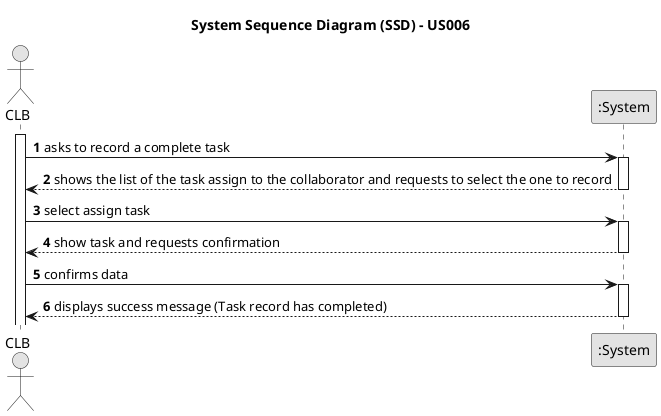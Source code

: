 @startuml
skinparam monochrome true
skinparam packageStyle rectangle
skinparam shadowing false

title System Sequence Diagram (SSD) - US006

autonumber

actor "CLB" as CLB
participant ":System" as System

activate CLB

    CLB -> System : asks to record a complete task
    activate System

        System --> CLB : shows the list of the task assign to the collaborator and requests to select the one to record
    deactivate System

    CLB -> System : select assign task

    activate System

        System --> CLB : show task and requests confirmation
    deactivate System

    CLB -> System : confirms data
    activate System

        System --> CLB :  displays success message (Task record has completed)
    deactivate System

@enduml